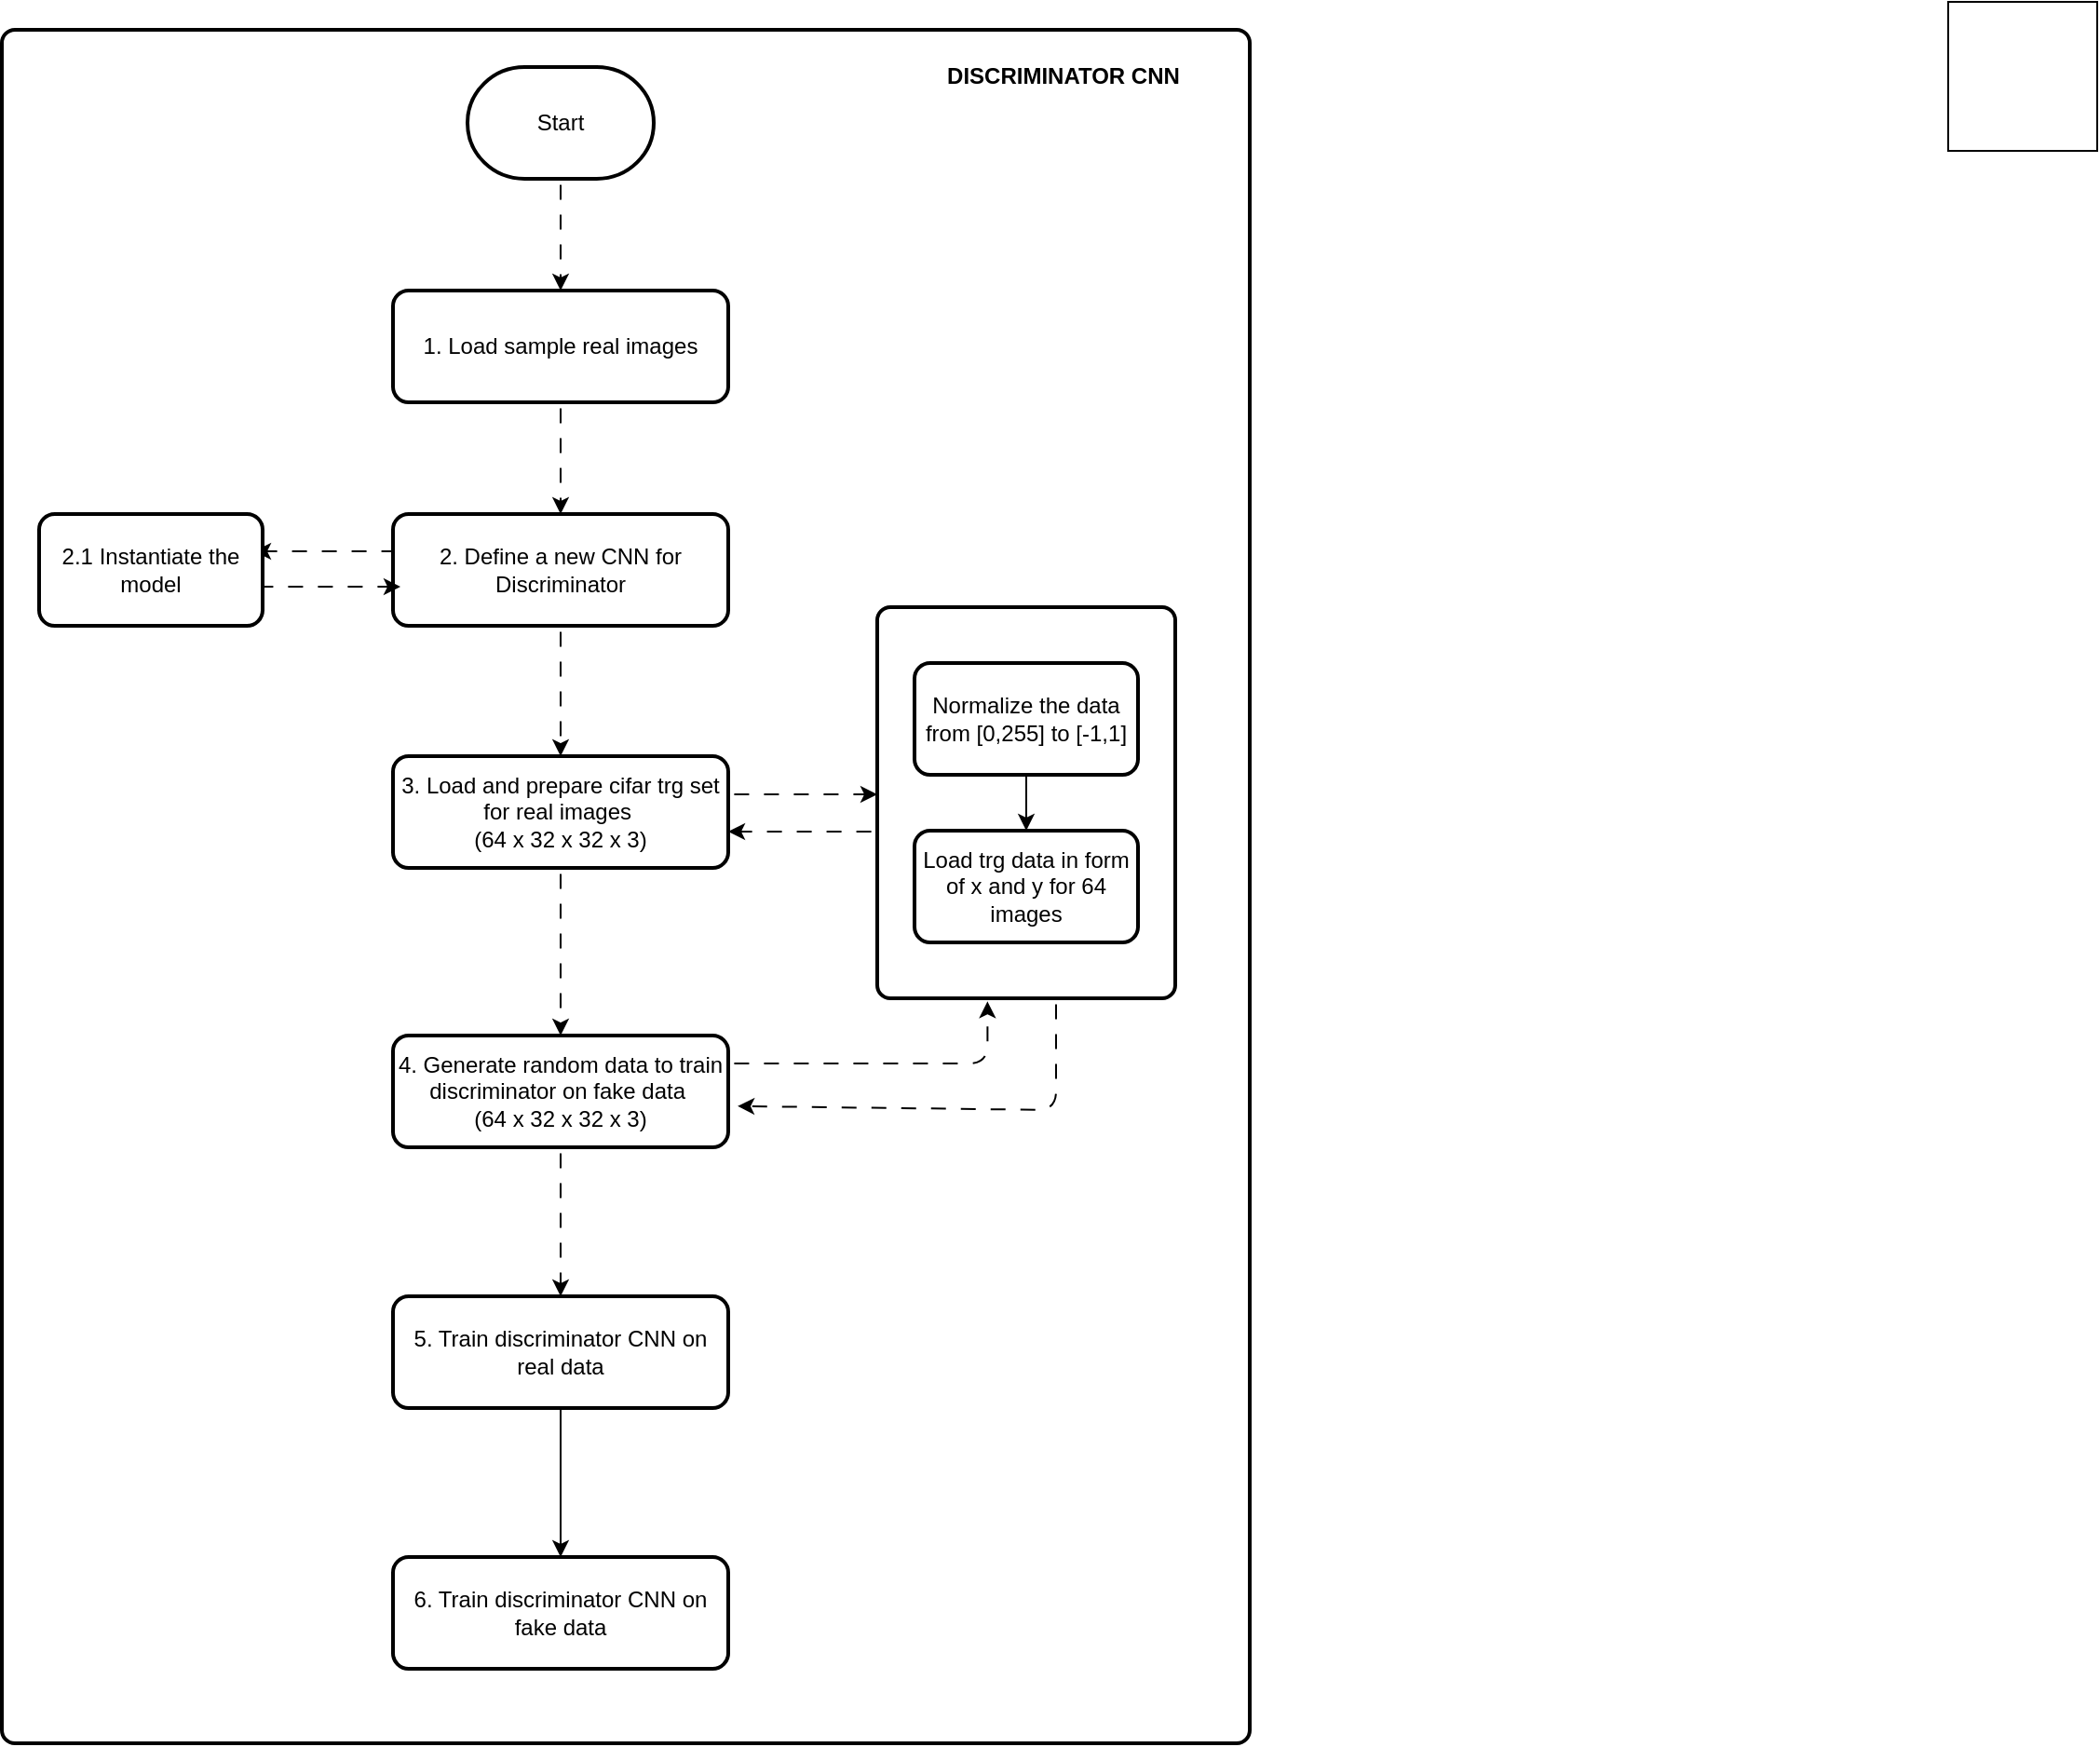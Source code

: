<mxfile>
    <diagram id="4ZSlqq9PTy-f_bh8gYAk" name="Page-1">
        <mxGraphModel dx="741" dy="659" grid="1" gridSize="10" guides="1" tooltips="1" connect="1" arrows="1" fold="1" page="1" pageScale="1" pageWidth="850" pageHeight="1100" math="0" shadow="0">
            <root>
                <mxCell id="0"/>
                <mxCell id="1" parent="0"/>
                <mxCell id="64" value="" style="rounded=1;whiteSpace=wrap;html=1;absoluteArcSize=1;arcSize=14;strokeWidth=2;" vertex="1" parent="1">
                    <mxGeometry x="150" y="390" width="670" height="920" as="geometry"/>
                </mxCell>
                <mxCell id="13" style="edgeStyle=none;html=1;entryX=0.5;entryY=0;entryDx=0;entryDy=0;flowAnimation=1;" edge="1" parent="1" source="3" target="5">
                    <mxGeometry relative="1" as="geometry">
                        <mxPoint x="425.5" y="440" as="targetPoint"/>
                    </mxGeometry>
                </mxCell>
                <mxCell id="3" value="Start" style="strokeWidth=2;html=1;shape=mxgraph.flowchart.terminator;whiteSpace=wrap;" parent="1" vertex="1">
                    <mxGeometry x="400" y="410" width="100" height="60" as="geometry"/>
                </mxCell>
                <mxCell id="8" value="" style="edgeStyle=none;html=1;flowAnimation=1;" edge="1" parent="1" source="5" target="7">
                    <mxGeometry relative="1" as="geometry"/>
                </mxCell>
                <mxCell id="5" value="1. Load sample real images" style="rounded=1;whiteSpace=wrap;html=1;arcSize=14;strokeWidth=2;resizeWidth=0;" vertex="1" parent="1">
                    <mxGeometry x="360" y="530" width="180" height="60" as="geometry"/>
                </mxCell>
                <mxCell id="10" value="" style="edgeStyle=none;html=1;flowAnimation=1;" edge="1" parent="1" source="7" target="9">
                    <mxGeometry relative="1" as="geometry"/>
                </mxCell>
                <mxCell id="15" value="" style="edgeStyle=none;html=1;flowAnimation=1;" edge="1" parent="1">
                    <mxGeometry relative="1" as="geometry">
                        <mxPoint x="365" y="670" as="sourcePoint"/>
                        <mxPoint x="285.5" y="670" as="targetPoint"/>
                    </mxGeometry>
                </mxCell>
                <mxCell id="7" value="2. Define a new CNN for Discriminator" style="whiteSpace=wrap;html=1;rounded=1;arcSize=14;strokeWidth=2;resizeWidth=0;" vertex="1" parent="1">
                    <mxGeometry x="360" y="650" width="180" height="60" as="geometry"/>
                </mxCell>
                <mxCell id="12" value="" style="edgeStyle=none;html=1;flowAnimation=1;" edge="1" parent="1" source="9" target="11">
                    <mxGeometry relative="1" as="geometry"/>
                </mxCell>
                <mxCell id="20" value="" style="edgeStyle=none;html=1;flowAnimation=1;" edge="1" parent="1">
                    <mxGeometry relative="1" as="geometry">
                        <mxPoint x="540" y="800.5" as="sourcePoint"/>
                        <mxPoint x="620" y="800.5" as="targetPoint"/>
                    </mxGeometry>
                </mxCell>
                <mxCell id="9" value="3. Load and prepare cifar trg set for real images&amp;nbsp;&lt;div&gt;(64 x 32 x 32 x 3)&lt;/div&gt;" style="whiteSpace=wrap;html=1;rounded=1;arcSize=14;strokeWidth=2;resizeWidth=0;" vertex="1" parent="1">
                    <mxGeometry x="360" y="780" width="180" height="60" as="geometry"/>
                </mxCell>
                <mxCell id="56" style="edgeStyle=orthogonalEdgeStyle;html=1;exitX=1;exitY=0.25;exitDx=0;exitDy=0;entryX=0.37;entryY=1.008;entryDx=0;entryDy=0;entryPerimeter=0;flowAnimation=1;" edge="1" parent="1" source="11" target="54">
                    <mxGeometry relative="1" as="geometry">
                        <mxPoint x="650" y="950" as="targetPoint"/>
                    </mxGeometry>
                </mxCell>
                <mxCell id="61" value="" style="edgeStyle=none;html=1;flowAnimation=1;" edge="1" parent="1" source="11" target="60">
                    <mxGeometry relative="1" as="geometry"/>
                </mxCell>
                <mxCell id="11" value="4. Generate random data to train discriminator on fake data&amp;nbsp;&lt;div&gt;(64 x 32 x 32 x 3)&lt;/div&gt;" style="whiteSpace=wrap;html=1;rounded=1;arcSize=14;strokeWidth=2;resizeWidth=0;" vertex="1" parent="1">
                    <mxGeometry x="360" y="930" width="180" height="60" as="geometry"/>
                </mxCell>
                <mxCell id="24" style="edgeStyle=none;html=1;entryX=0;entryY=0.5;entryDx=0;entryDy=0;flowAnimation=1;" edge="1" parent="1">
                    <mxGeometry relative="1" as="geometry">
                        <mxPoint x="284.5" y="689" as="sourcePoint"/>
                        <mxPoint x="364" y="689" as="targetPoint"/>
                    </mxGeometry>
                </mxCell>
                <mxCell id="14" value="2.1 Instantiate the model" style="whiteSpace=wrap;html=1;rounded=1;arcSize=14;strokeWidth=2;" vertex="1" parent="1">
                    <mxGeometry x="170" y="650" width="120" height="60" as="geometry"/>
                </mxCell>
                <mxCell id="25" style="edgeStyle=none;html=1;entryX=1;entryY=0.5;entryDx=0;entryDy=0;flowAnimation=1;" edge="1" parent="1">
                    <mxGeometry relative="1" as="geometry">
                        <mxPoint x="620" y="820.5" as="sourcePoint"/>
                        <mxPoint x="540" y="820.5" as="targetPoint"/>
                    </mxGeometry>
                </mxCell>
                <mxCell id="55" value="" style="group" vertex="1" connectable="0" parent="1">
                    <mxGeometry x="620" y="700" width="160" height="210" as="geometry"/>
                </mxCell>
                <mxCell id="54" value="" style="rounded=1;whiteSpace=wrap;html=1;absoluteArcSize=1;arcSize=14;strokeWidth=2;" vertex="1" parent="55">
                    <mxGeometry width="160" height="210" as="geometry"/>
                </mxCell>
                <mxCell id="22" value="" style="edgeStyle=none;html=1;" edge="1" parent="55" source="19" target="21">
                    <mxGeometry relative="1" as="geometry"/>
                </mxCell>
                <mxCell id="19" value="Normalize the data from [0,255] to [-1,1]" style="whiteSpace=wrap;html=1;rounded=1;arcSize=14;strokeWidth=2;" vertex="1" parent="55">
                    <mxGeometry x="20" y="30" width="120" height="60" as="geometry"/>
                </mxCell>
                <mxCell id="21" value="Load trg data in form of x and y for 64 images" style="whiteSpace=wrap;html=1;rounded=1;arcSize=14;strokeWidth=2;" vertex="1" parent="55">
                    <mxGeometry x="20" y="120" width="120" height="60" as="geometry"/>
                </mxCell>
                <mxCell id="59" style="edgeStyle=none;html=1;entryX=1.028;entryY=0.632;entryDx=0;entryDy=0;exitX=0.6;exitY=1;exitDx=0;exitDy=0;entryPerimeter=0;exitPerimeter=0;flowAnimation=1;" edge="1" parent="1" source="54" target="11">
                    <mxGeometry relative="1" as="geometry">
                        <mxPoint x="650" y="1000" as="targetPoint"/>
                        <Array as="points">
                            <mxPoint x="716" y="970"/>
                        </Array>
                    </mxGeometry>
                </mxCell>
                <mxCell id="63" value="" style="edgeStyle=none;html=1;" edge="1" parent="1" source="60" target="62">
                    <mxGeometry relative="1" as="geometry"/>
                </mxCell>
                <mxCell id="60" value="5. Train discriminator CNN on real data" style="whiteSpace=wrap;html=1;rounded=1;arcSize=14;strokeWidth=2;resizeWidth=0;" vertex="1" parent="1">
                    <mxGeometry x="360" y="1070" width="180" height="60" as="geometry"/>
                </mxCell>
                <mxCell id="62" value="6. Train discriminator CNN on fake data" style="whiteSpace=wrap;html=1;rounded=1;arcSize=14;strokeWidth=2;" vertex="1" parent="1">
                    <mxGeometry x="360" y="1210" width="180" height="60" as="geometry"/>
                </mxCell>
                <mxCell id="65" value="DISCRIMINATOR CNN" style="text;html=1;align=center;verticalAlign=middle;whiteSpace=wrap;rounded=0;fontStyle=1" vertex="1" parent="1">
                    <mxGeometry x="640" y="400" width="160" height="30" as="geometry"/>
                </mxCell>
                <mxCell id="66" value="" style="whiteSpace=wrap;html=1;aspect=fixed;" vertex="1" parent="1">
                    <mxGeometry x="1195" y="375" width="80" height="80" as="geometry"/>
                </mxCell>
            </root>
        </mxGraphModel>
    </diagram>
</mxfile>
